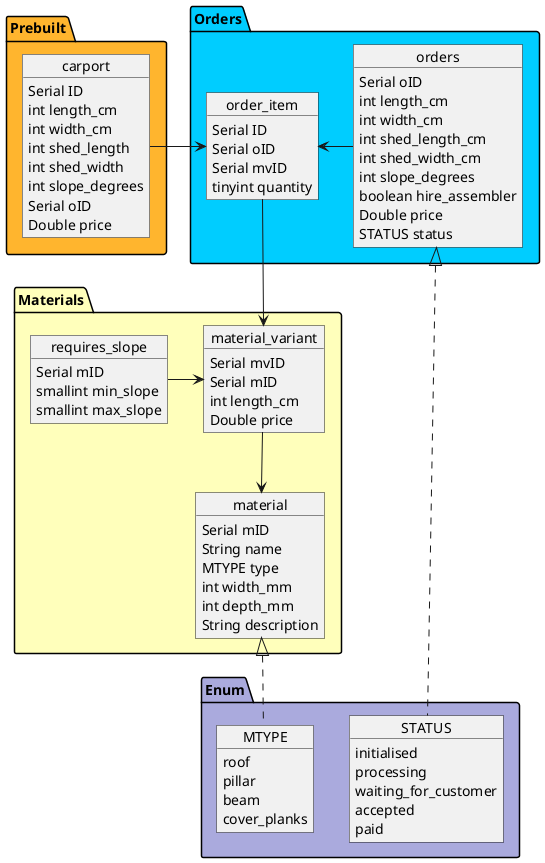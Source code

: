 @startuml
package "Prebuilt" #FFB52E {
    Object carport {
        Serial ID
        int length_cm
        int width_cm
        int shed_length
        int shed_width
        int slope_degrees
        Serial oID
        Double price
    }
}

package "Materials" #ffb {
    Object material_variant {
        Serial mvID
        Serial mID
        int length_cm
        Double price
    }
    Object material {
        Serial mID
        String name
        MTYPE type
        int width_mm
        int depth_mm
        String description
    }

    'nice to have - if a material has this it's a roof that requires a slope
    Object requires_slope {
        Serial mID
        smallint min_slope
        smallint max_slope
    }
}

package "Orders" #00CDFF {
    Object orders {
        Serial oID
        int length_cm
        int width_cm
        int shed_length_cm
        int shed_width_cm
        int slope_degrees
        boolean hire_assembler
        Double price
        STATUS status
    }
    Object order_item {
        Serial ID
        Serial oID
        Serial mvID
        tinyint quantity
    }
}

package Enum #aad {
    Object STATUS {
        initialised
        processing
        waiting_for_customer
        accepted
        paid
    }
    Object MTYPE {
        roof
        pillar
        beam
        cover_planks
    }
}

orders <|.. STATUS
material <|.. MTYPE
order_item --> material_variant
carport -> order_item
order_item <- orders
material_variant --> material
requires_slope -> material_variant

@enduml
